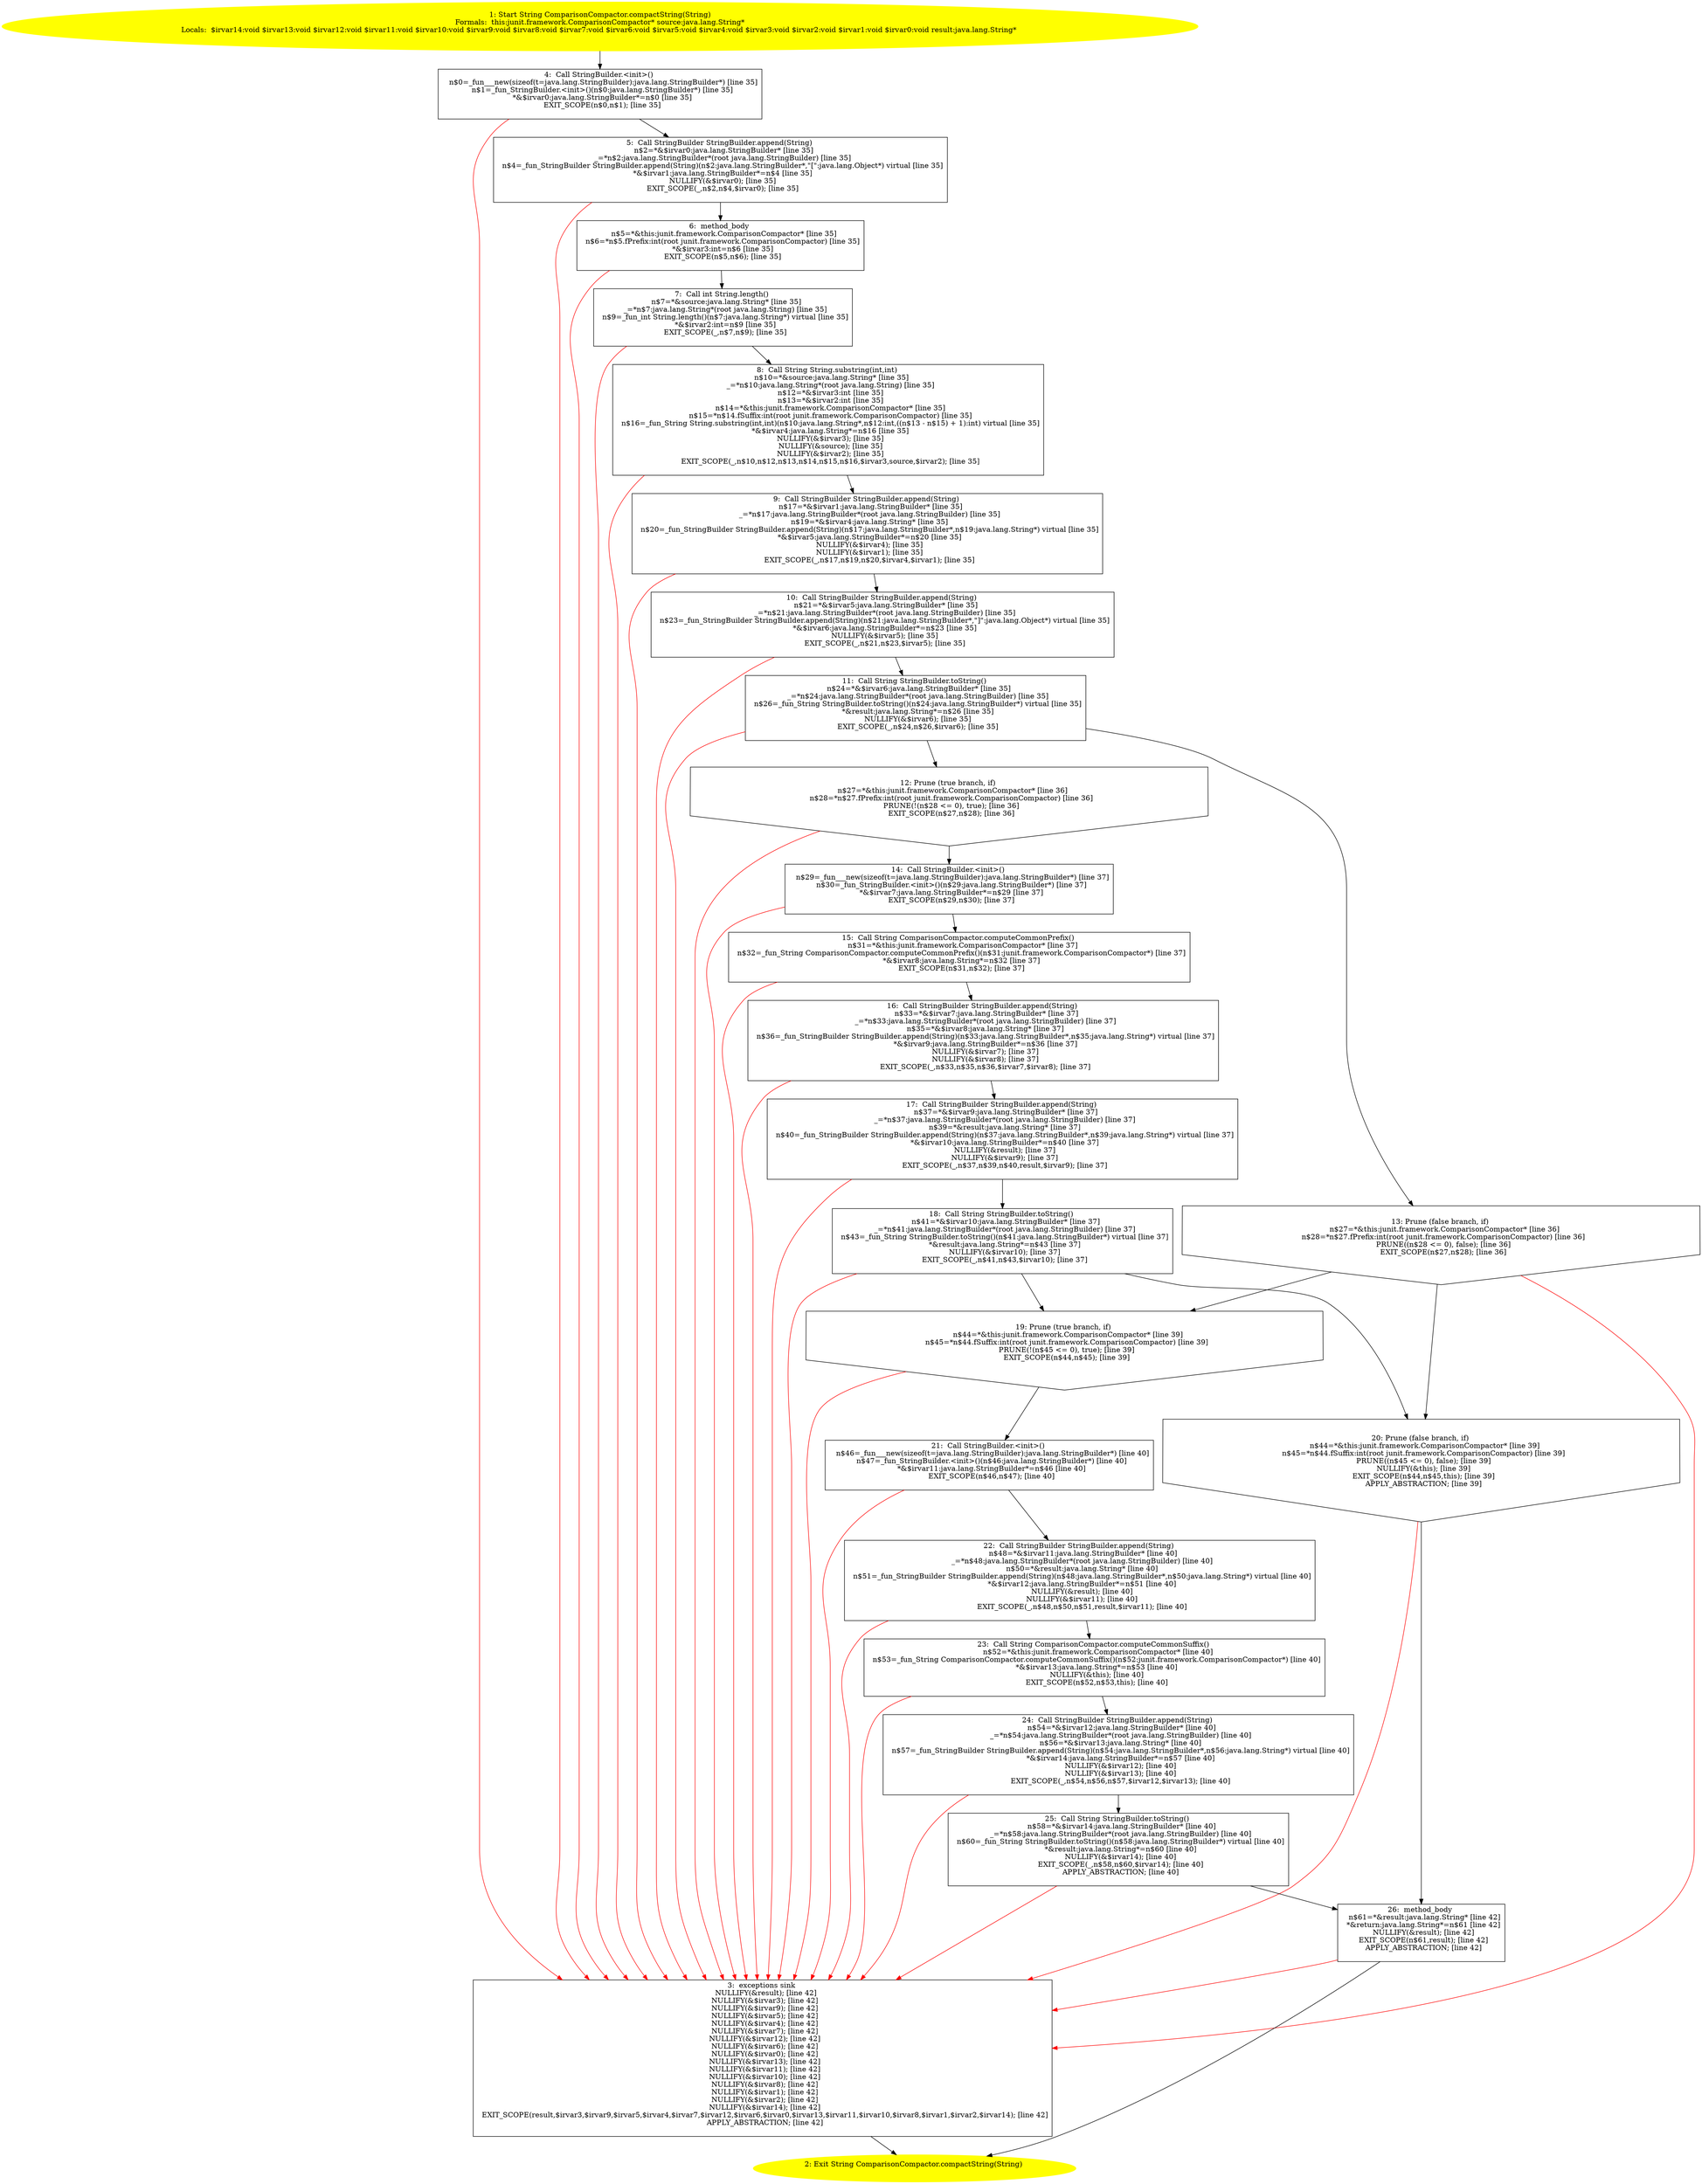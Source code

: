 /* @generated */
digraph cfg {
"junit.framework.ComparisonCompactor.compactString(java.lang.String):java.lang.String.0b5e908205caa36c9bf1d0c4105fb949_1" [label="1: Start String ComparisonCompactor.compactString(String)\nFormals:  this:junit.framework.ComparisonCompactor* source:java.lang.String*\nLocals:  $irvar14:void $irvar13:void $irvar12:void $irvar11:void $irvar10:void $irvar9:void $irvar8:void $irvar7:void $irvar6:void $irvar5:void $irvar4:void $irvar3:void $irvar2:void $irvar1:void $irvar0:void result:java.lang.String* \n  " color=yellow style=filled]
	

	 "junit.framework.ComparisonCompactor.compactString(java.lang.String):java.lang.String.0b5e908205caa36c9bf1d0c4105fb949_1" -> "junit.framework.ComparisonCompactor.compactString(java.lang.String):java.lang.String.0b5e908205caa36c9bf1d0c4105fb949_4" ;
"junit.framework.ComparisonCompactor.compactString(java.lang.String):java.lang.String.0b5e908205caa36c9bf1d0c4105fb949_2" [label="2: Exit String ComparisonCompactor.compactString(String) \n  " color=yellow style=filled]
	

"junit.framework.ComparisonCompactor.compactString(java.lang.String):java.lang.String.0b5e908205caa36c9bf1d0c4105fb949_3" [label="3:  exceptions sink \n   NULLIFY(&result); [line 42]\n  NULLIFY(&$irvar3); [line 42]\n  NULLIFY(&$irvar9); [line 42]\n  NULLIFY(&$irvar5); [line 42]\n  NULLIFY(&$irvar4); [line 42]\n  NULLIFY(&$irvar7); [line 42]\n  NULLIFY(&$irvar12); [line 42]\n  NULLIFY(&$irvar6); [line 42]\n  NULLIFY(&$irvar0); [line 42]\n  NULLIFY(&$irvar13); [line 42]\n  NULLIFY(&$irvar11); [line 42]\n  NULLIFY(&$irvar10); [line 42]\n  NULLIFY(&$irvar8); [line 42]\n  NULLIFY(&$irvar1); [line 42]\n  NULLIFY(&$irvar2); [line 42]\n  NULLIFY(&$irvar14); [line 42]\n  EXIT_SCOPE(result,$irvar3,$irvar9,$irvar5,$irvar4,$irvar7,$irvar12,$irvar6,$irvar0,$irvar13,$irvar11,$irvar10,$irvar8,$irvar1,$irvar2,$irvar14); [line 42]\n  APPLY_ABSTRACTION; [line 42]\n " shape="box"]
	

	 "junit.framework.ComparisonCompactor.compactString(java.lang.String):java.lang.String.0b5e908205caa36c9bf1d0c4105fb949_3" -> "junit.framework.ComparisonCompactor.compactString(java.lang.String):java.lang.String.0b5e908205caa36c9bf1d0c4105fb949_2" ;
"junit.framework.ComparisonCompactor.compactString(java.lang.String):java.lang.String.0b5e908205caa36c9bf1d0c4105fb949_4" [label="4:  Call StringBuilder.<init>() \n   n$0=_fun___new(sizeof(t=java.lang.StringBuilder):java.lang.StringBuilder*) [line 35]\n  n$1=_fun_StringBuilder.<init>()(n$0:java.lang.StringBuilder*) [line 35]\n  *&$irvar0:java.lang.StringBuilder*=n$0 [line 35]\n  EXIT_SCOPE(n$0,n$1); [line 35]\n " shape="box"]
	

	 "junit.framework.ComparisonCompactor.compactString(java.lang.String):java.lang.String.0b5e908205caa36c9bf1d0c4105fb949_4" -> "junit.framework.ComparisonCompactor.compactString(java.lang.String):java.lang.String.0b5e908205caa36c9bf1d0c4105fb949_5" ;
	 "junit.framework.ComparisonCompactor.compactString(java.lang.String):java.lang.String.0b5e908205caa36c9bf1d0c4105fb949_4" -> "junit.framework.ComparisonCompactor.compactString(java.lang.String):java.lang.String.0b5e908205caa36c9bf1d0c4105fb949_3" [color="red" ];
"junit.framework.ComparisonCompactor.compactString(java.lang.String):java.lang.String.0b5e908205caa36c9bf1d0c4105fb949_5" [label="5:  Call StringBuilder StringBuilder.append(String) \n   n$2=*&$irvar0:java.lang.StringBuilder* [line 35]\n  _=*n$2:java.lang.StringBuilder*(root java.lang.StringBuilder) [line 35]\n  n$4=_fun_StringBuilder StringBuilder.append(String)(n$2:java.lang.StringBuilder*,\"[\":java.lang.Object*) virtual [line 35]\n  *&$irvar1:java.lang.StringBuilder*=n$4 [line 35]\n  NULLIFY(&$irvar0); [line 35]\n  EXIT_SCOPE(_,n$2,n$4,$irvar0); [line 35]\n " shape="box"]
	

	 "junit.framework.ComparisonCompactor.compactString(java.lang.String):java.lang.String.0b5e908205caa36c9bf1d0c4105fb949_5" -> "junit.framework.ComparisonCompactor.compactString(java.lang.String):java.lang.String.0b5e908205caa36c9bf1d0c4105fb949_6" ;
	 "junit.framework.ComparisonCompactor.compactString(java.lang.String):java.lang.String.0b5e908205caa36c9bf1d0c4105fb949_5" -> "junit.framework.ComparisonCompactor.compactString(java.lang.String):java.lang.String.0b5e908205caa36c9bf1d0c4105fb949_3" [color="red" ];
"junit.framework.ComparisonCompactor.compactString(java.lang.String):java.lang.String.0b5e908205caa36c9bf1d0c4105fb949_6" [label="6:  method_body \n   n$5=*&this:junit.framework.ComparisonCompactor* [line 35]\n  n$6=*n$5.fPrefix:int(root junit.framework.ComparisonCompactor) [line 35]\n  *&$irvar3:int=n$6 [line 35]\n  EXIT_SCOPE(n$5,n$6); [line 35]\n " shape="box"]
	

	 "junit.framework.ComparisonCompactor.compactString(java.lang.String):java.lang.String.0b5e908205caa36c9bf1d0c4105fb949_6" -> "junit.framework.ComparisonCompactor.compactString(java.lang.String):java.lang.String.0b5e908205caa36c9bf1d0c4105fb949_7" ;
	 "junit.framework.ComparisonCompactor.compactString(java.lang.String):java.lang.String.0b5e908205caa36c9bf1d0c4105fb949_6" -> "junit.framework.ComparisonCompactor.compactString(java.lang.String):java.lang.String.0b5e908205caa36c9bf1d0c4105fb949_3" [color="red" ];
"junit.framework.ComparisonCompactor.compactString(java.lang.String):java.lang.String.0b5e908205caa36c9bf1d0c4105fb949_7" [label="7:  Call int String.length() \n   n$7=*&source:java.lang.String* [line 35]\n  _=*n$7:java.lang.String*(root java.lang.String) [line 35]\n  n$9=_fun_int String.length()(n$7:java.lang.String*) virtual [line 35]\n  *&$irvar2:int=n$9 [line 35]\n  EXIT_SCOPE(_,n$7,n$9); [line 35]\n " shape="box"]
	

	 "junit.framework.ComparisonCompactor.compactString(java.lang.String):java.lang.String.0b5e908205caa36c9bf1d0c4105fb949_7" -> "junit.framework.ComparisonCompactor.compactString(java.lang.String):java.lang.String.0b5e908205caa36c9bf1d0c4105fb949_8" ;
	 "junit.framework.ComparisonCompactor.compactString(java.lang.String):java.lang.String.0b5e908205caa36c9bf1d0c4105fb949_7" -> "junit.framework.ComparisonCompactor.compactString(java.lang.String):java.lang.String.0b5e908205caa36c9bf1d0c4105fb949_3" [color="red" ];
"junit.framework.ComparisonCompactor.compactString(java.lang.String):java.lang.String.0b5e908205caa36c9bf1d0c4105fb949_8" [label="8:  Call String String.substring(int,int) \n   n$10=*&source:java.lang.String* [line 35]\n  _=*n$10:java.lang.String*(root java.lang.String) [line 35]\n  n$12=*&$irvar3:int [line 35]\n  n$13=*&$irvar2:int [line 35]\n  n$14=*&this:junit.framework.ComparisonCompactor* [line 35]\n  n$15=*n$14.fSuffix:int(root junit.framework.ComparisonCompactor) [line 35]\n  n$16=_fun_String String.substring(int,int)(n$10:java.lang.String*,n$12:int,((n$13 - n$15) + 1):int) virtual [line 35]\n  *&$irvar4:java.lang.String*=n$16 [line 35]\n  NULLIFY(&$irvar3); [line 35]\n  NULLIFY(&source); [line 35]\n  NULLIFY(&$irvar2); [line 35]\n  EXIT_SCOPE(_,n$10,n$12,n$13,n$14,n$15,n$16,$irvar3,source,$irvar2); [line 35]\n " shape="box"]
	

	 "junit.framework.ComparisonCompactor.compactString(java.lang.String):java.lang.String.0b5e908205caa36c9bf1d0c4105fb949_8" -> "junit.framework.ComparisonCompactor.compactString(java.lang.String):java.lang.String.0b5e908205caa36c9bf1d0c4105fb949_9" ;
	 "junit.framework.ComparisonCompactor.compactString(java.lang.String):java.lang.String.0b5e908205caa36c9bf1d0c4105fb949_8" -> "junit.framework.ComparisonCompactor.compactString(java.lang.String):java.lang.String.0b5e908205caa36c9bf1d0c4105fb949_3" [color="red" ];
"junit.framework.ComparisonCompactor.compactString(java.lang.String):java.lang.String.0b5e908205caa36c9bf1d0c4105fb949_9" [label="9:  Call StringBuilder StringBuilder.append(String) \n   n$17=*&$irvar1:java.lang.StringBuilder* [line 35]\n  _=*n$17:java.lang.StringBuilder*(root java.lang.StringBuilder) [line 35]\n  n$19=*&$irvar4:java.lang.String* [line 35]\n  n$20=_fun_StringBuilder StringBuilder.append(String)(n$17:java.lang.StringBuilder*,n$19:java.lang.String*) virtual [line 35]\n  *&$irvar5:java.lang.StringBuilder*=n$20 [line 35]\n  NULLIFY(&$irvar4); [line 35]\n  NULLIFY(&$irvar1); [line 35]\n  EXIT_SCOPE(_,n$17,n$19,n$20,$irvar4,$irvar1); [line 35]\n " shape="box"]
	

	 "junit.framework.ComparisonCompactor.compactString(java.lang.String):java.lang.String.0b5e908205caa36c9bf1d0c4105fb949_9" -> "junit.framework.ComparisonCompactor.compactString(java.lang.String):java.lang.String.0b5e908205caa36c9bf1d0c4105fb949_10" ;
	 "junit.framework.ComparisonCompactor.compactString(java.lang.String):java.lang.String.0b5e908205caa36c9bf1d0c4105fb949_9" -> "junit.framework.ComparisonCompactor.compactString(java.lang.String):java.lang.String.0b5e908205caa36c9bf1d0c4105fb949_3" [color="red" ];
"junit.framework.ComparisonCompactor.compactString(java.lang.String):java.lang.String.0b5e908205caa36c9bf1d0c4105fb949_10" [label="10:  Call StringBuilder StringBuilder.append(String) \n   n$21=*&$irvar5:java.lang.StringBuilder* [line 35]\n  _=*n$21:java.lang.StringBuilder*(root java.lang.StringBuilder) [line 35]\n  n$23=_fun_StringBuilder StringBuilder.append(String)(n$21:java.lang.StringBuilder*,\"]\":java.lang.Object*) virtual [line 35]\n  *&$irvar6:java.lang.StringBuilder*=n$23 [line 35]\n  NULLIFY(&$irvar5); [line 35]\n  EXIT_SCOPE(_,n$21,n$23,$irvar5); [line 35]\n " shape="box"]
	

	 "junit.framework.ComparisonCompactor.compactString(java.lang.String):java.lang.String.0b5e908205caa36c9bf1d0c4105fb949_10" -> "junit.framework.ComparisonCompactor.compactString(java.lang.String):java.lang.String.0b5e908205caa36c9bf1d0c4105fb949_11" ;
	 "junit.framework.ComparisonCompactor.compactString(java.lang.String):java.lang.String.0b5e908205caa36c9bf1d0c4105fb949_10" -> "junit.framework.ComparisonCompactor.compactString(java.lang.String):java.lang.String.0b5e908205caa36c9bf1d0c4105fb949_3" [color="red" ];
"junit.framework.ComparisonCompactor.compactString(java.lang.String):java.lang.String.0b5e908205caa36c9bf1d0c4105fb949_11" [label="11:  Call String StringBuilder.toString() \n   n$24=*&$irvar6:java.lang.StringBuilder* [line 35]\n  _=*n$24:java.lang.StringBuilder*(root java.lang.StringBuilder) [line 35]\n  n$26=_fun_String StringBuilder.toString()(n$24:java.lang.StringBuilder*) virtual [line 35]\n  *&result:java.lang.String*=n$26 [line 35]\n  NULLIFY(&$irvar6); [line 35]\n  EXIT_SCOPE(_,n$24,n$26,$irvar6); [line 35]\n " shape="box"]
	

	 "junit.framework.ComparisonCompactor.compactString(java.lang.String):java.lang.String.0b5e908205caa36c9bf1d0c4105fb949_11" -> "junit.framework.ComparisonCompactor.compactString(java.lang.String):java.lang.String.0b5e908205caa36c9bf1d0c4105fb949_12" ;
	 "junit.framework.ComparisonCompactor.compactString(java.lang.String):java.lang.String.0b5e908205caa36c9bf1d0c4105fb949_11" -> "junit.framework.ComparisonCompactor.compactString(java.lang.String):java.lang.String.0b5e908205caa36c9bf1d0c4105fb949_13" ;
	 "junit.framework.ComparisonCompactor.compactString(java.lang.String):java.lang.String.0b5e908205caa36c9bf1d0c4105fb949_11" -> "junit.framework.ComparisonCompactor.compactString(java.lang.String):java.lang.String.0b5e908205caa36c9bf1d0c4105fb949_3" [color="red" ];
"junit.framework.ComparisonCompactor.compactString(java.lang.String):java.lang.String.0b5e908205caa36c9bf1d0c4105fb949_12" [label="12: Prune (true branch, if) \n   n$27=*&this:junit.framework.ComparisonCompactor* [line 36]\n  n$28=*n$27.fPrefix:int(root junit.framework.ComparisonCompactor) [line 36]\n  PRUNE(!(n$28 <= 0), true); [line 36]\n  EXIT_SCOPE(n$27,n$28); [line 36]\n " shape="invhouse"]
	

	 "junit.framework.ComparisonCompactor.compactString(java.lang.String):java.lang.String.0b5e908205caa36c9bf1d0c4105fb949_12" -> "junit.framework.ComparisonCompactor.compactString(java.lang.String):java.lang.String.0b5e908205caa36c9bf1d0c4105fb949_14" ;
	 "junit.framework.ComparisonCompactor.compactString(java.lang.String):java.lang.String.0b5e908205caa36c9bf1d0c4105fb949_12" -> "junit.framework.ComparisonCompactor.compactString(java.lang.String):java.lang.String.0b5e908205caa36c9bf1d0c4105fb949_3" [color="red" ];
"junit.framework.ComparisonCompactor.compactString(java.lang.String):java.lang.String.0b5e908205caa36c9bf1d0c4105fb949_13" [label="13: Prune (false branch, if) \n   n$27=*&this:junit.framework.ComparisonCompactor* [line 36]\n  n$28=*n$27.fPrefix:int(root junit.framework.ComparisonCompactor) [line 36]\n  PRUNE((n$28 <= 0), false); [line 36]\n  EXIT_SCOPE(n$27,n$28); [line 36]\n " shape="invhouse"]
	

	 "junit.framework.ComparisonCompactor.compactString(java.lang.String):java.lang.String.0b5e908205caa36c9bf1d0c4105fb949_13" -> "junit.framework.ComparisonCompactor.compactString(java.lang.String):java.lang.String.0b5e908205caa36c9bf1d0c4105fb949_19" ;
	 "junit.framework.ComparisonCompactor.compactString(java.lang.String):java.lang.String.0b5e908205caa36c9bf1d0c4105fb949_13" -> "junit.framework.ComparisonCompactor.compactString(java.lang.String):java.lang.String.0b5e908205caa36c9bf1d0c4105fb949_20" ;
	 "junit.framework.ComparisonCompactor.compactString(java.lang.String):java.lang.String.0b5e908205caa36c9bf1d0c4105fb949_13" -> "junit.framework.ComparisonCompactor.compactString(java.lang.String):java.lang.String.0b5e908205caa36c9bf1d0c4105fb949_3" [color="red" ];
"junit.framework.ComparisonCompactor.compactString(java.lang.String):java.lang.String.0b5e908205caa36c9bf1d0c4105fb949_14" [label="14:  Call StringBuilder.<init>() \n   n$29=_fun___new(sizeof(t=java.lang.StringBuilder):java.lang.StringBuilder*) [line 37]\n  n$30=_fun_StringBuilder.<init>()(n$29:java.lang.StringBuilder*) [line 37]\n  *&$irvar7:java.lang.StringBuilder*=n$29 [line 37]\n  EXIT_SCOPE(n$29,n$30); [line 37]\n " shape="box"]
	

	 "junit.framework.ComparisonCompactor.compactString(java.lang.String):java.lang.String.0b5e908205caa36c9bf1d0c4105fb949_14" -> "junit.framework.ComparisonCompactor.compactString(java.lang.String):java.lang.String.0b5e908205caa36c9bf1d0c4105fb949_15" ;
	 "junit.framework.ComparisonCompactor.compactString(java.lang.String):java.lang.String.0b5e908205caa36c9bf1d0c4105fb949_14" -> "junit.framework.ComparisonCompactor.compactString(java.lang.String):java.lang.String.0b5e908205caa36c9bf1d0c4105fb949_3" [color="red" ];
"junit.framework.ComparisonCompactor.compactString(java.lang.String):java.lang.String.0b5e908205caa36c9bf1d0c4105fb949_15" [label="15:  Call String ComparisonCompactor.computeCommonPrefix() \n   n$31=*&this:junit.framework.ComparisonCompactor* [line 37]\n  n$32=_fun_String ComparisonCompactor.computeCommonPrefix()(n$31:junit.framework.ComparisonCompactor*) [line 37]\n  *&$irvar8:java.lang.String*=n$32 [line 37]\n  EXIT_SCOPE(n$31,n$32); [line 37]\n " shape="box"]
	

	 "junit.framework.ComparisonCompactor.compactString(java.lang.String):java.lang.String.0b5e908205caa36c9bf1d0c4105fb949_15" -> "junit.framework.ComparisonCompactor.compactString(java.lang.String):java.lang.String.0b5e908205caa36c9bf1d0c4105fb949_16" ;
	 "junit.framework.ComparisonCompactor.compactString(java.lang.String):java.lang.String.0b5e908205caa36c9bf1d0c4105fb949_15" -> "junit.framework.ComparisonCompactor.compactString(java.lang.String):java.lang.String.0b5e908205caa36c9bf1d0c4105fb949_3" [color="red" ];
"junit.framework.ComparisonCompactor.compactString(java.lang.String):java.lang.String.0b5e908205caa36c9bf1d0c4105fb949_16" [label="16:  Call StringBuilder StringBuilder.append(String) \n   n$33=*&$irvar7:java.lang.StringBuilder* [line 37]\n  _=*n$33:java.lang.StringBuilder*(root java.lang.StringBuilder) [line 37]\n  n$35=*&$irvar8:java.lang.String* [line 37]\n  n$36=_fun_StringBuilder StringBuilder.append(String)(n$33:java.lang.StringBuilder*,n$35:java.lang.String*) virtual [line 37]\n  *&$irvar9:java.lang.StringBuilder*=n$36 [line 37]\n  NULLIFY(&$irvar7); [line 37]\n  NULLIFY(&$irvar8); [line 37]\n  EXIT_SCOPE(_,n$33,n$35,n$36,$irvar7,$irvar8); [line 37]\n " shape="box"]
	

	 "junit.framework.ComparisonCompactor.compactString(java.lang.String):java.lang.String.0b5e908205caa36c9bf1d0c4105fb949_16" -> "junit.framework.ComparisonCompactor.compactString(java.lang.String):java.lang.String.0b5e908205caa36c9bf1d0c4105fb949_17" ;
	 "junit.framework.ComparisonCompactor.compactString(java.lang.String):java.lang.String.0b5e908205caa36c9bf1d0c4105fb949_16" -> "junit.framework.ComparisonCompactor.compactString(java.lang.String):java.lang.String.0b5e908205caa36c9bf1d0c4105fb949_3" [color="red" ];
"junit.framework.ComparisonCompactor.compactString(java.lang.String):java.lang.String.0b5e908205caa36c9bf1d0c4105fb949_17" [label="17:  Call StringBuilder StringBuilder.append(String) \n   n$37=*&$irvar9:java.lang.StringBuilder* [line 37]\n  _=*n$37:java.lang.StringBuilder*(root java.lang.StringBuilder) [line 37]\n  n$39=*&result:java.lang.String* [line 37]\n  n$40=_fun_StringBuilder StringBuilder.append(String)(n$37:java.lang.StringBuilder*,n$39:java.lang.String*) virtual [line 37]\n  *&$irvar10:java.lang.StringBuilder*=n$40 [line 37]\n  NULLIFY(&result); [line 37]\n  NULLIFY(&$irvar9); [line 37]\n  EXIT_SCOPE(_,n$37,n$39,n$40,result,$irvar9); [line 37]\n " shape="box"]
	

	 "junit.framework.ComparisonCompactor.compactString(java.lang.String):java.lang.String.0b5e908205caa36c9bf1d0c4105fb949_17" -> "junit.framework.ComparisonCompactor.compactString(java.lang.String):java.lang.String.0b5e908205caa36c9bf1d0c4105fb949_18" ;
	 "junit.framework.ComparisonCompactor.compactString(java.lang.String):java.lang.String.0b5e908205caa36c9bf1d0c4105fb949_17" -> "junit.framework.ComparisonCompactor.compactString(java.lang.String):java.lang.String.0b5e908205caa36c9bf1d0c4105fb949_3" [color="red" ];
"junit.framework.ComparisonCompactor.compactString(java.lang.String):java.lang.String.0b5e908205caa36c9bf1d0c4105fb949_18" [label="18:  Call String StringBuilder.toString() \n   n$41=*&$irvar10:java.lang.StringBuilder* [line 37]\n  _=*n$41:java.lang.StringBuilder*(root java.lang.StringBuilder) [line 37]\n  n$43=_fun_String StringBuilder.toString()(n$41:java.lang.StringBuilder*) virtual [line 37]\n  *&result:java.lang.String*=n$43 [line 37]\n  NULLIFY(&$irvar10); [line 37]\n  EXIT_SCOPE(_,n$41,n$43,$irvar10); [line 37]\n " shape="box"]
	

	 "junit.framework.ComparisonCompactor.compactString(java.lang.String):java.lang.String.0b5e908205caa36c9bf1d0c4105fb949_18" -> "junit.framework.ComparisonCompactor.compactString(java.lang.String):java.lang.String.0b5e908205caa36c9bf1d0c4105fb949_19" ;
	 "junit.framework.ComparisonCompactor.compactString(java.lang.String):java.lang.String.0b5e908205caa36c9bf1d0c4105fb949_18" -> "junit.framework.ComparisonCompactor.compactString(java.lang.String):java.lang.String.0b5e908205caa36c9bf1d0c4105fb949_20" ;
	 "junit.framework.ComparisonCompactor.compactString(java.lang.String):java.lang.String.0b5e908205caa36c9bf1d0c4105fb949_18" -> "junit.framework.ComparisonCompactor.compactString(java.lang.String):java.lang.String.0b5e908205caa36c9bf1d0c4105fb949_3" [color="red" ];
"junit.framework.ComparisonCompactor.compactString(java.lang.String):java.lang.String.0b5e908205caa36c9bf1d0c4105fb949_19" [label="19: Prune (true branch, if) \n   n$44=*&this:junit.framework.ComparisonCompactor* [line 39]\n  n$45=*n$44.fSuffix:int(root junit.framework.ComparisonCompactor) [line 39]\n  PRUNE(!(n$45 <= 0), true); [line 39]\n  EXIT_SCOPE(n$44,n$45); [line 39]\n " shape="invhouse"]
	

	 "junit.framework.ComparisonCompactor.compactString(java.lang.String):java.lang.String.0b5e908205caa36c9bf1d0c4105fb949_19" -> "junit.framework.ComparisonCompactor.compactString(java.lang.String):java.lang.String.0b5e908205caa36c9bf1d0c4105fb949_21" ;
	 "junit.framework.ComparisonCompactor.compactString(java.lang.String):java.lang.String.0b5e908205caa36c9bf1d0c4105fb949_19" -> "junit.framework.ComparisonCompactor.compactString(java.lang.String):java.lang.String.0b5e908205caa36c9bf1d0c4105fb949_3" [color="red" ];
"junit.framework.ComparisonCompactor.compactString(java.lang.String):java.lang.String.0b5e908205caa36c9bf1d0c4105fb949_20" [label="20: Prune (false branch, if) \n   n$44=*&this:junit.framework.ComparisonCompactor* [line 39]\n  n$45=*n$44.fSuffix:int(root junit.framework.ComparisonCompactor) [line 39]\n  PRUNE((n$45 <= 0), false); [line 39]\n  NULLIFY(&this); [line 39]\n  EXIT_SCOPE(n$44,n$45,this); [line 39]\n  APPLY_ABSTRACTION; [line 39]\n " shape="invhouse"]
	

	 "junit.framework.ComparisonCompactor.compactString(java.lang.String):java.lang.String.0b5e908205caa36c9bf1d0c4105fb949_20" -> "junit.framework.ComparisonCompactor.compactString(java.lang.String):java.lang.String.0b5e908205caa36c9bf1d0c4105fb949_26" ;
	 "junit.framework.ComparisonCompactor.compactString(java.lang.String):java.lang.String.0b5e908205caa36c9bf1d0c4105fb949_20" -> "junit.framework.ComparisonCompactor.compactString(java.lang.String):java.lang.String.0b5e908205caa36c9bf1d0c4105fb949_3" [color="red" ];
"junit.framework.ComparisonCompactor.compactString(java.lang.String):java.lang.String.0b5e908205caa36c9bf1d0c4105fb949_21" [label="21:  Call StringBuilder.<init>() \n   n$46=_fun___new(sizeof(t=java.lang.StringBuilder):java.lang.StringBuilder*) [line 40]\n  n$47=_fun_StringBuilder.<init>()(n$46:java.lang.StringBuilder*) [line 40]\n  *&$irvar11:java.lang.StringBuilder*=n$46 [line 40]\n  EXIT_SCOPE(n$46,n$47); [line 40]\n " shape="box"]
	

	 "junit.framework.ComparisonCompactor.compactString(java.lang.String):java.lang.String.0b5e908205caa36c9bf1d0c4105fb949_21" -> "junit.framework.ComparisonCompactor.compactString(java.lang.String):java.lang.String.0b5e908205caa36c9bf1d0c4105fb949_22" ;
	 "junit.framework.ComparisonCompactor.compactString(java.lang.String):java.lang.String.0b5e908205caa36c9bf1d0c4105fb949_21" -> "junit.framework.ComparisonCompactor.compactString(java.lang.String):java.lang.String.0b5e908205caa36c9bf1d0c4105fb949_3" [color="red" ];
"junit.framework.ComparisonCompactor.compactString(java.lang.String):java.lang.String.0b5e908205caa36c9bf1d0c4105fb949_22" [label="22:  Call StringBuilder StringBuilder.append(String) \n   n$48=*&$irvar11:java.lang.StringBuilder* [line 40]\n  _=*n$48:java.lang.StringBuilder*(root java.lang.StringBuilder) [line 40]\n  n$50=*&result:java.lang.String* [line 40]\n  n$51=_fun_StringBuilder StringBuilder.append(String)(n$48:java.lang.StringBuilder*,n$50:java.lang.String*) virtual [line 40]\n  *&$irvar12:java.lang.StringBuilder*=n$51 [line 40]\n  NULLIFY(&result); [line 40]\n  NULLIFY(&$irvar11); [line 40]\n  EXIT_SCOPE(_,n$48,n$50,n$51,result,$irvar11); [line 40]\n " shape="box"]
	

	 "junit.framework.ComparisonCompactor.compactString(java.lang.String):java.lang.String.0b5e908205caa36c9bf1d0c4105fb949_22" -> "junit.framework.ComparisonCompactor.compactString(java.lang.String):java.lang.String.0b5e908205caa36c9bf1d0c4105fb949_23" ;
	 "junit.framework.ComparisonCompactor.compactString(java.lang.String):java.lang.String.0b5e908205caa36c9bf1d0c4105fb949_22" -> "junit.framework.ComparisonCompactor.compactString(java.lang.String):java.lang.String.0b5e908205caa36c9bf1d0c4105fb949_3" [color="red" ];
"junit.framework.ComparisonCompactor.compactString(java.lang.String):java.lang.String.0b5e908205caa36c9bf1d0c4105fb949_23" [label="23:  Call String ComparisonCompactor.computeCommonSuffix() \n   n$52=*&this:junit.framework.ComparisonCompactor* [line 40]\n  n$53=_fun_String ComparisonCompactor.computeCommonSuffix()(n$52:junit.framework.ComparisonCompactor*) [line 40]\n  *&$irvar13:java.lang.String*=n$53 [line 40]\n  NULLIFY(&this); [line 40]\n  EXIT_SCOPE(n$52,n$53,this); [line 40]\n " shape="box"]
	

	 "junit.framework.ComparisonCompactor.compactString(java.lang.String):java.lang.String.0b5e908205caa36c9bf1d0c4105fb949_23" -> "junit.framework.ComparisonCompactor.compactString(java.lang.String):java.lang.String.0b5e908205caa36c9bf1d0c4105fb949_24" ;
	 "junit.framework.ComparisonCompactor.compactString(java.lang.String):java.lang.String.0b5e908205caa36c9bf1d0c4105fb949_23" -> "junit.framework.ComparisonCompactor.compactString(java.lang.String):java.lang.String.0b5e908205caa36c9bf1d0c4105fb949_3" [color="red" ];
"junit.framework.ComparisonCompactor.compactString(java.lang.String):java.lang.String.0b5e908205caa36c9bf1d0c4105fb949_24" [label="24:  Call StringBuilder StringBuilder.append(String) \n   n$54=*&$irvar12:java.lang.StringBuilder* [line 40]\n  _=*n$54:java.lang.StringBuilder*(root java.lang.StringBuilder) [line 40]\n  n$56=*&$irvar13:java.lang.String* [line 40]\n  n$57=_fun_StringBuilder StringBuilder.append(String)(n$54:java.lang.StringBuilder*,n$56:java.lang.String*) virtual [line 40]\n  *&$irvar14:java.lang.StringBuilder*=n$57 [line 40]\n  NULLIFY(&$irvar12); [line 40]\n  NULLIFY(&$irvar13); [line 40]\n  EXIT_SCOPE(_,n$54,n$56,n$57,$irvar12,$irvar13); [line 40]\n " shape="box"]
	

	 "junit.framework.ComparisonCompactor.compactString(java.lang.String):java.lang.String.0b5e908205caa36c9bf1d0c4105fb949_24" -> "junit.framework.ComparisonCompactor.compactString(java.lang.String):java.lang.String.0b5e908205caa36c9bf1d0c4105fb949_25" ;
	 "junit.framework.ComparisonCompactor.compactString(java.lang.String):java.lang.String.0b5e908205caa36c9bf1d0c4105fb949_24" -> "junit.framework.ComparisonCompactor.compactString(java.lang.String):java.lang.String.0b5e908205caa36c9bf1d0c4105fb949_3" [color="red" ];
"junit.framework.ComparisonCompactor.compactString(java.lang.String):java.lang.String.0b5e908205caa36c9bf1d0c4105fb949_25" [label="25:  Call String StringBuilder.toString() \n   n$58=*&$irvar14:java.lang.StringBuilder* [line 40]\n  _=*n$58:java.lang.StringBuilder*(root java.lang.StringBuilder) [line 40]\n  n$60=_fun_String StringBuilder.toString()(n$58:java.lang.StringBuilder*) virtual [line 40]\n  *&result:java.lang.String*=n$60 [line 40]\n  NULLIFY(&$irvar14); [line 40]\n  EXIT_SCOPE(_,n$58,n$60,$irvar14); [line 40]\n  APPLY_ABSTRACTION; [line 40]\n " shape="box"]
	

	 "junit.framework.ComparisonCompactor.compactString(java.lang.String):java.lang.String.0b5e908205caa36c9bf1d0c4105fb949_25" -> "junit.framework.ComparisonCompactor.compactString(java.lang.String):java.lang.String.0b5e908205caa36c9bf1d0c4105fb949_26" ;
	 "junit.framework.ComparisonCompactor.compactString(java.lang.String):java.lang.String.0b5e908205caa36c9bf1d0c4105fb949_25" -> "junit.framework.ComparisonCompactor.compactString(java.lang.String):java.lang.String.0b5e908205caa36c9bf1d0c4105fb949_3" [color="red" ];
"junit.framework.ComparisonCompactor.compactString(java.lang.String):java.lang.String.0b5e908205caa36c9bf1d0c4105fb949_26" [label="26:  method_body \n   n$61=*&result:java.lang.String* [line 42]\n  *&return:java.lang.String*=n$61 [line 42]\n  NULLIFY(&result); [line 42]\n  EXIT_SCOPE(n$61,result); [line 42]\n  APPLY_ABSTRACTION; [line 42]\n " shape="box"]
	

	 "junit.framework.ComparisonCompactor.compactString(java.lang.String):java.lang.String.0b5e908205caa36c9bf1d0c4105fb949_26" -> "junit.framework.ComparisonCompactor.compactString(java.lang.String):java.lang.String.0b5e908205caa36c9bf1d0c4105fb949_2" ;
	 "junit.framework.ComparisonCompactor.compactString(java.lang.String):java.lang.String.0b5e908205caa36c9bf1d0c4105fb949_26" -> "junit.framework.ComparisonCompactor.compactString(java.lang.String):java.lang.String.0b5e908205caa36c9bf1d0c4105fb949_3" [color="red" ];
}
